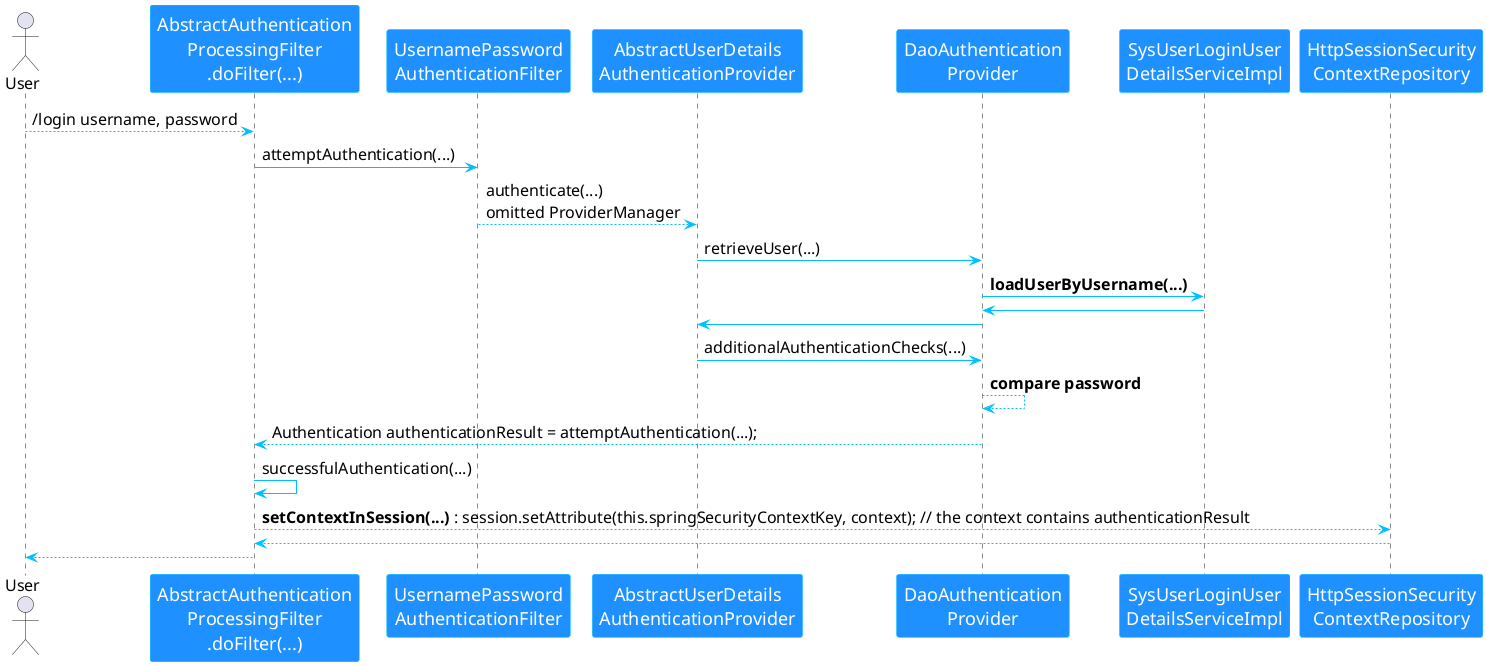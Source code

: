 @startuml
' 以下是全局默认的样式（不能使用 Fira Code 字体，否则显示不了中文）
skinparam DefaultFontName Microsoft YaHei
skinparam DefaultFontSize 16
skinparam ArrowColor DeepSkyBlue
' 以下是参与者（类）的样式
skinparam ParticipantFontColor White
skinparam ParticipantBorderColor DeepSkyBlue
skinparam ParticipantBackgroundColor DodgerBlue
skinparam ParticipantFontSize 18
' 以下是流程图代码
actor User
User --> "AbstractAuthentication\nProcessingFilter\n.doFilter(...)": /login username, password
"AbstractAuthentication\nProcessingFilter\n.doFilter(...)" -> "UsernamePassword\nAuthenticationFilter":attemptAuthentication(...)
"UsernamePassword\nAuthenticationFilter" --> "AbstractUserDetails\nAuthenticationProvider":authenticate(...)\nomitted ProviderManager
"AbstractUserDetails\nAuthenticationProvider" -> "DaoAuthentication\nProvider":retrieveUser(...)
"DaoAuthentication\nProvider" -> "SysUserLoginUser\nDetailsServiceImpl":**loadUserByUsername(...)**
"DaoAuthentication\nProvider" <- "SysUserLoginUser\nDetailsServiceImpl"
"AbstractUserDetails\nAuthenticationProvider" <- "DaoAuthentication\nProvider"
"AbstractUserDetails\nAuthenticationProvider" -> "DaoAuthentication\nProvider":additionalAuthenticationChecks(...)
"DaoAuthentication\nProvider" --> "DaoAuthentication\nProvider":**compare password**
"AbstractAuthentication\nProcessingFilter\n.doFilter(...)" <-- "DaoAuthentication\nProvider":Authentication authenticationResult = attemptAuthentication(...);
"AbstractAuthentication\nProcessingFilter\n.doFilter(...)" -> "AbstractAuthentication\nProcessingFilter\n.doFilter(...)":successfulAuthentication(...)
"AbstractAuthentication\nProcessingFilter\n.doFilter(...)" --> "HttpSessionSecurity\nContextRepository":**setContextInSession(...)** : session.setAttribute(this.springSecurityContextKey, context); // the context contains authenticationResult
"AbstractAuthentication\nProcessingFilter\n.doFilter(...)" <-- "HttpSessionSecurity\nContextRepository"
User <-- "AbstractAuthentication\nProcessingFilter\n.doFilter(...)"
@enduml
